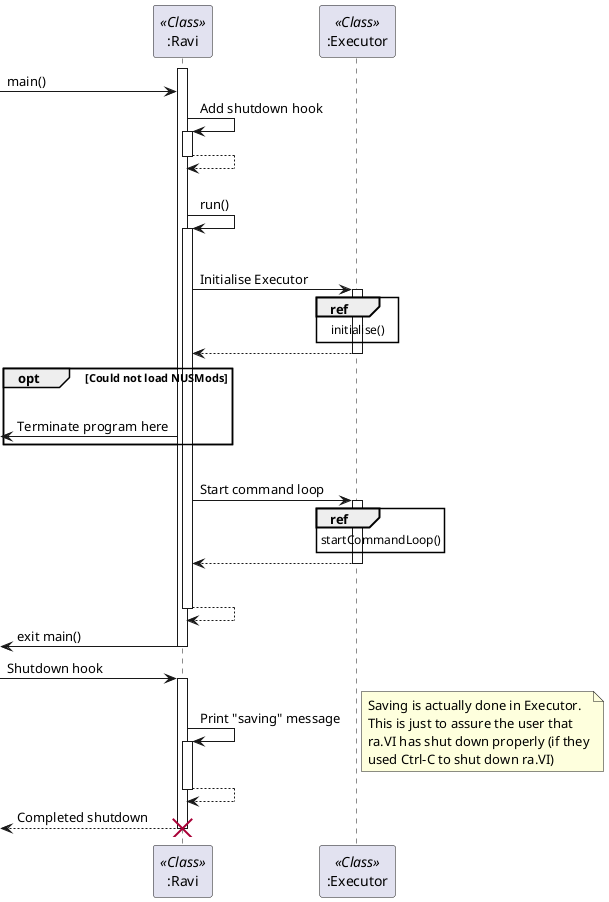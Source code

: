@startuml

participant ":Ravi" as Ravi << Class >>
participant ":Executor" as Ex << Class >>

create Ravi
activate Ravi
-> Ravi: main()
Ravi -> Ravi ++ : Add shutdown hook
return
|||
Ravi -> Ravi  ++ : run()
    |||
        Ravi -> Ex ++ : Initialise Executor
            ref over Ex: initialise()
        Ravi <-- Ex --
        opt Could not load NUSMods
            |||
            <- Ravi : Terminate program here
        end opt
        |||
        Ravi -> Ex ++ : Start command loop
            ref over Ex: startCommandLoop()
        Ravi <-- Ex --
    |||
return

<- Ravi -- : exit main()

-> Ravi ++ : Shutdown hook
Ravi -> Ravi ++ : Print "saving" message
note right
    Saving is actually done in Executor.
    This is just to assure the user that
    ra.VI has shut down properly (if they
    used Ctrl-C to shut down ra.VI)
end note
return
return Completed shutdown
destroy Ravi

@enduml